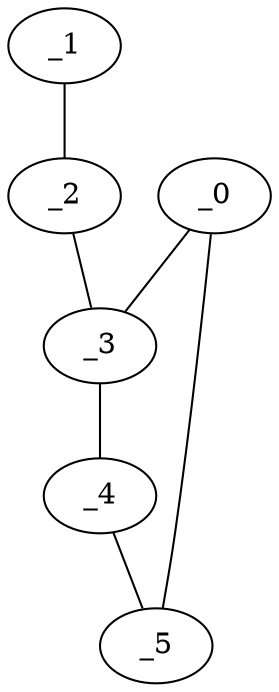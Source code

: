 graph EP1_0092 {
	_0	 [x="2.00552",
		y="2.6249"];
	_3	 [x="0.731731",
		y="3.00548"];
	_0 -- _3;
	_5	 [x="2.59451",
		y="1.43008"];
	_0 -- _5;
	_1	 [x="2.70719",
		y="0.312012"];
	_2	 [x="0.756694",
		y="0.496992"];
	_1 -- _2;
	_2 -- _3;
	_4	 [x="0.565033",
		y="1.90118"];
	_3 -- _4;
	_4 -- _5;
}
